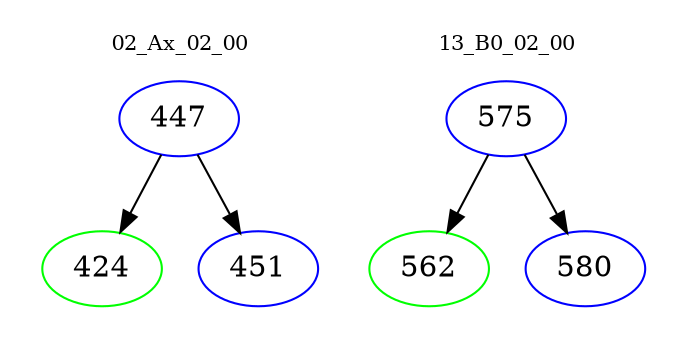 digraph{
subgraph cluster_0 {
color = white
label = "02_Ax_02_00";
fontsize=10;
T0_447 [label="447", color="blue"]
T0_447 -> T0_424 [color="black"]
T0_424 [label="424", color="green"]
T0_447 -> T0_451 [color="black"]
T0_451 [label="451", color="blue"]
}
subgraph cluster_1 {
color = white
label = "13_B0_02_00";
fontsize=10;
T1_575 [label="575", color="blue"]
T1_575 -> T1_562 [color="black"]
T1_562 [label="562", color="green"]
T1_575 -> T1_580 [color="black"]
T1_580 [label="580", color="blue"]
}
}

